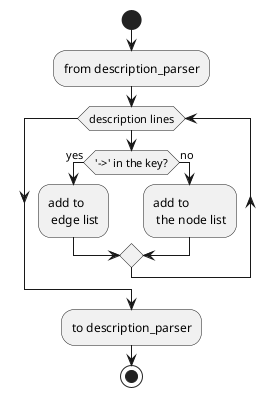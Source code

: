 @startuml
start
:from description_parser;
!startsub BASE
while (description lines)
if ('->' in the key?) then (yes)
    :add to\n edge list;
else (no)
    :add to\n the node list;
endif
endwhile
!endsub
:to description_parser;
stop
@enduml